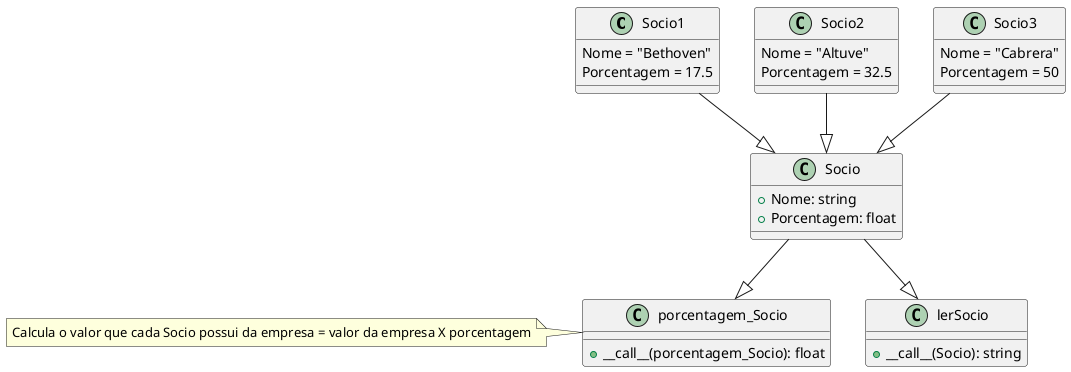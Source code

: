 @startuml

Socio1 --|> Socio
Socio2 --|> Socio
Socio3 --|> Socio

class Socio {
    + Nome: string
    + Porcentagem: float
}

object Socio1{
    Nome = "Bethoven"
    Porcentagem = 17.5
    }

object Socio2{
    Nome = "Altuve"
    Porcentagem = 32.5
    }

object Socio3{
    Nome = "Cabrera"
    Porcentagem = 50
    }

Socio --|> lerSocio
Socio --|> porcentagem_Socio
object lerSocio {
    + __call__(Socio): string
  
}
object porcentagem_Socio {
    + __call__(porcentagem_Socio): float
  
}
note left
Calcula o valor que cada Socio possui da empresa = valor da empresa X porcentagem
end note


@enduml
